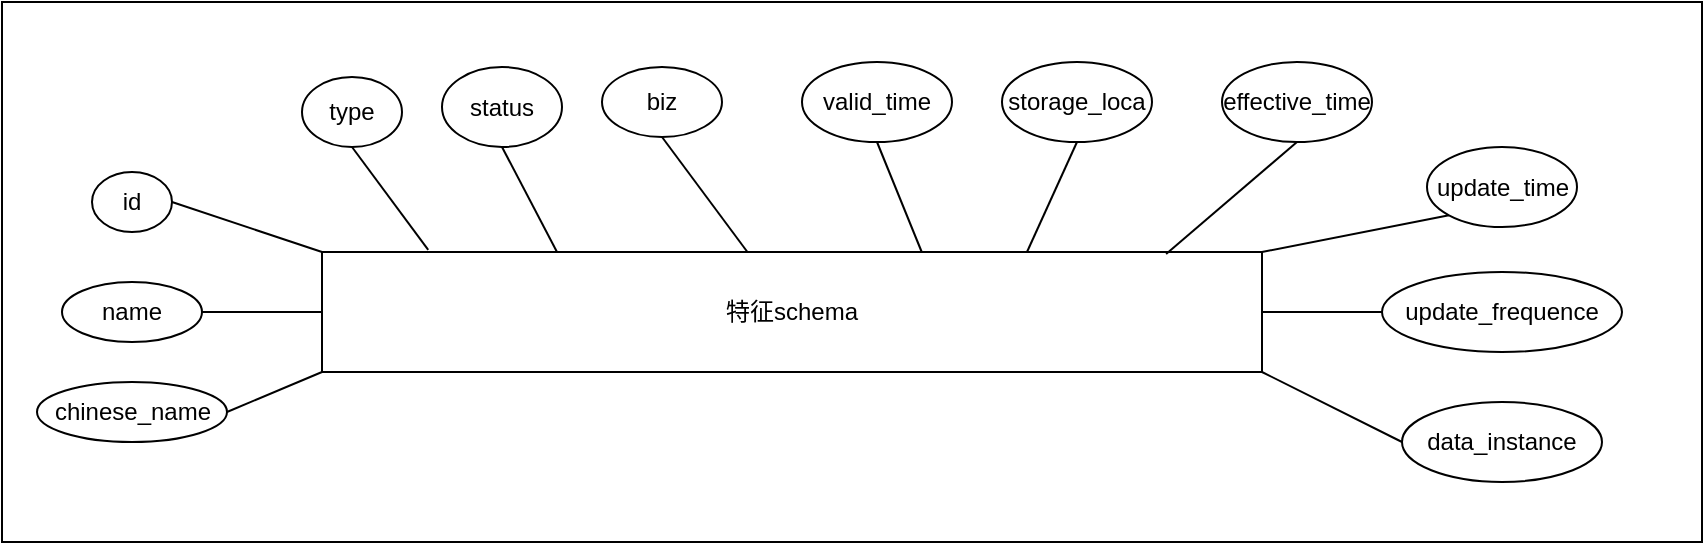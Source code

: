 <mxfile version="13.7.9" type="github">
  <diagram id="rbDomPj0xeD_tB7KxHFC" name="Page-1">
    <mxGraphModel dx="1188" dy="688" grid="1" gridSize="10" guides="1" tooltips="1" connect="1" arrows="1" fold="1" page="1" pageScale="1" pageWidth="827" pageHeight="1169" math="0" shadow="0">
      <root>
        <mxCell id="0" />
        <mxCell id="1" parent="0" />
        <mxCell id="oaQE3iwZD-TlXpUjB8Jf-1" value="" style="rounded=0;whiteSpace=wrap;html=1;align=left;" vertex="1" parent="1">
          <mxGeometry x="40" y="310" width="850" height="270" as="geometry" />
        </mxCell>
        <mxCell id="oaQE3iwZD-TlXpUjB8Jf-2" style="rounded=0;orthogonalLoop=1;jettySize=auto;html=1;exitX=0;exitY=0.5;exitDx=0;exitDy=0;entryX=1;entryY=0.5;entryDx=0;entryDy=0;endArrow=none;endFill=0;" edge="1" parent="1" source="oaQE3iwZD-TlXpUjB8Jf-8" target="oaQE3iwZD-TlXpUjB8Jf-11">
          <mxGeometry relative="1" as="geometry" />
        </mxCell>
        <mxCell id="oaQE3iwZD-TlXpUjB8Jf-3" style="edgeStyle=none;rounded=0;orthogonalLoop=1;jettySize=auto;html=1;exitX=0.113;exitY=-0.017;exitDx=0;exitDy=0;entryX=0.5;entryY=1;entryDx=0;entryDy=0;endArrow=none;endFill=0;exitPerimeter=0;" edge="1" parent="1" source="oaQE3iwZD-TlXpUjB8Jf-8" target="oaQE3iwZD-TlXpUjB8Jf-10">
          <mxGeometry relative="1" as="geometry" />
        </mxCell>
        <mxCell id="oaQE3iwZD-TlXpUjB8Jf-4" style="edgeStyle=none;rounded=0;orthogonalLoop=1;jettySize=auto;html=1;entryX=0.5;entryY=1;entryDx=0;entryDy=0;endArrow=none;endFill=0;" edge="1" parent="1" source="oaQE3iwZD-TlXpUjB8Jf-8" target="oaQE3iwZD-TlXpUjB8Jf-12">
          <mxGeometry relative="1" as="geometry" />
        </mxCell>
        <mxCell id="oaQE3iwZD-TlXpUjB8Jf-5" style="edgeStyle=none;rounded=0;orthogonalLoop=1;jettySize=auto;html=1;exitX=0;exitY=1;exitDx=0;exitDy=0;entryX=1;entryY=0.5;entryDx=0;entryDy=0;endArrow=none;endFill=0;" edge="1" parent="1" source="oaQE3iwZD-TlXpUjB8Jf-8" target="oaQE3iwZD-TlXpUjB8Jf-14">
          <mxGeometry relative="1" as="geometry" />
        </mxCell>
        <mxCell id="oaQE3iwZD-TlXpUjB8Jf-6" style="edgeStyle=none;rounded=0;orthogonalLoop=1;jettySize=auto;html=1;exitX=0.638;exitY=0;exitDx=0;exitDy=0;entryX=0.5;entryY=1;entryDx=0;entryDy=0;endArrow=none;endFill=0;exitPerimeter=0;" edge="1" parent="1" source="oaQE3iwZD-TlXpUjB8Jf-8" target="oaQE3iwZD-TlXpUjB8Jf-15">
          <mxGeometry relative="1" as="geometry" />
        </mxCell>
        <mxCell id="oaQE3iwZD-TlXpUjB8Jf-7" style="edgeStyle=none;rounded=0;orthogonalLoop=1;jettySize=auto;html=1;exitX=0.25;exitY=0;exitDx=0;exitDy=0;entryX=0.5;entryY=1;entryDx=0;entryDy=0;endArrow=none;endFill=0;" edge="1" parent="1" source="oaQE3iwZD-TlXpUjB8Jf-8" target="oaQE3iwZD-TlXpUjB8Jf-16">
          <mxGeometry relative="1" as="geometry" />
        </mxCell>
        <mxCell id="oaQE3iwZD-TlXpUjB8Jf-8" value="特征schema" style="rounded=0;whiteSpace=wrap;html=1;" vertex="1" parent="1">
          <mxGeometry x="200" y="435" width="470" height="60" as="geometry" />
        </mxCell>
        <mxCell id="oaQE3iwZD-TlXpUjB8Jf-9" value="id" style="ellipse;whiteSpace=wrap;html=1;" vertex="1" parent="1">
          <mxGeometry x="85" y="395" width="40" height="30" as="geometry" />
        </mxCell>
        <mxCell id="oaQE3iwZD-TlXpUjB8Jf-10" value="type" style="ellipse;whiteSpace=wrap;html=1;align=center;spacingTop=0;spacing=2;" vertex="1" parent="1">
          <mxGeometry x="190" y="347.5" width="50" height="35" as="geometry" />
        </mxCell>
        <mxCell id="oaQE3iwZD-TlXpUjB8Jf-11" value="name" style="ellipse;whiteSpace=wrap;html=1;" vertex="1" parent="1">
          <mxGeometry x="70" y="450" width="70" height="30" as="geometry" />
        </mxCell>
        <mxCell id="oaQE3iwZD-TlXpUjB8Jf-12" value="biz" style="ellipse;whiteSpace=wrap;html=1;align=center;spacingTop=0;spacing=2;" vertex="1" parent="1">
          <mxGeometry x="340" y="342.5" width="60" height="35" as="geometry" />
        </mxCell>
        <mxCell id="oaQE3iwZD-TlXpUjB8Jf-13" value="" style="endArrow=none;html=1;entryX=1;entryY=0.5;entryDx=0;entryDy=0;exitX=0;exitY=0;exitDx=0;exitDy=0;" edge="1" parent="1" source="oaQE3iwZD-TlXpUjB8Jf-8" target="oaQE3iwZD-TlXpUjB8Jf-9">
          <mxGeometry width="50" height="50" relative="1" as="geometry">
            <mxPoint x="590" y="560" as="sourcePoint" />
            <mxPoint x="640" y="510" as="targetPoint" />
          </mxGeometry>
        </mxCell>
        <mxCell id="oaQE3iwZD-TlXpUjB8Jf-14" value="chinese_name" style="ellipse;whiteSpace=wrap;html=1;" vertex="1" parent="1">
          <mxGeometry x="57.5" y="500" width="95" height="30" as="geometry" />
        </mxCell>
        <mxCell id="oaQE3iwZD-TlXpUjB8Jf-15" value="valid_time" style="ellipse;whiteSpace=wrap;html=1;align=center;spacingTop=0;spacing=2;" vertex="1" parent="1">
          <mxGeometry x="440" y="340" width="75" height="40" as="geometry" />
        </mxCell>
        <mxCell id="oaQE3iwZD-TlXpUjB8Jf-16" value="status" style="ellipse;whiteSpace=wrap;html=1;align=center;spacingTop=0;spacing=2;" vertex="1" parent="1">
          <mxGeometry x="260" y="342.5" width="60" height="40" as="geometry" />
        </mxCell>
        <mxCell id="oaQE3iwZD-TlXpUjB8Jf-22" style="rounded=0;orthogonalLoop=1;jettySize=auto;html=1;exitX=0.5;exitY=1;exitDx=0;exitDy=0;entryX=0.75;entryY=0;entryDx=0;entryDy=0;endArrow=none;endFill=0;" edge="1" parent="1" source="oaQE3iwZD-TlXpUjB8Jf-17" target="oaQE3iwZD-TlXpUjB8Jf-8">
          <mxGeometry relative="1" as="geometry" />
        </mxCell>
        <mxCell id="oaQE3iwZD-TlXpUjB8Jf-17" value="storage_loca" style="ellipse;whiteSpace=wrap;html=1;align=center;spacingTop=0;spacing=2;" vertex="1" parent="1">
          <mxGeometry x="540" y="340" width="75" height="40" as="geometry" />
        </mxCell>
        <mxCell id="oaQE3iwZD-TlXpUjB8Jf-23" style="edgeStyle=none;rounded=0;orthogonalLoop=1;jettySize=auto;html=1;exitX=0.5;exitY=1;exitDx=0;exitDy=0;entryX=0.898;entryY=0.017;entryDx=0;entryDy=0;entryPerimeter=0;endArrow=none;endFill=0;" edge="1" parent="1" source="oaQE3iwZD-TlXpUjB8Jf-18" target="oaQE3iwZD-TlXpUjB8Jf-8">
          <mxGeometry relative="1" as="geometry" />
        </mxCell>
        <mxCell id="oaQE3iwZD-TlXpUjB8Jf-18" value="effective_time" style="ellipse;whiteSpace=wrap;html=1;align=center;spacingTop=0;spacing=2;" vertex="1" parent="1">
          <mxGeometry x="650" y="340" width="75" height="40" as="geometry" />
        </mxCell>
        <mxCell id="oaQE3iwZD-TlXpUjB8Jf-24" style="edgeStyle=none;rounded=0;orthogonalLoop=1;jettySize=auto;html=1;exitX=0;exitY=1;exitDx=0;exitDy=0;entryX=1;entryY=0;entryDx=0;entryDy=0;endArrow=none;endFill=0;" edge="1" parent="1" source="oaQE3iwZD-TlXpUjB8Jf-19" target="oaQE3iwZD-TlXpUjB8Jf-8">
          <mxGeometry relative="1" as="geometry" />
        </mxCell>
        <mxCell id="oaQE3iwZD-TlXpUjB8Jf-19" value="update_time" style="ellipse;whiteSpace=wrap;html=1;align=center;spacingTop=0;spacing=2;" vertex="1" parent="1">
          <mxGeometry x="752.5" y="382.5" width="75" height="40" as="geometry" />
        </mxCell>
        <mxCell id="oaQE3iwZD-TlXpUjB8Jf-25" style="edgeStyle=none;rounded=0;orthogonalLoop=1;jettySize=auto;html=1;exitX=0;exitY=0.5;exitDx=0;exitDy=0;entryX=1;entryY=0.5;entryDx=0;entryDy=0;endArrow=none;endFill=0;" edge="1" parent="1" source="oaQE3iwZD-TlXpUjB8Jf-20" target="oaQE3iwZD-TlXpUjB8Jf-8">
          <mxGeometry relative="1" as="geometry" />
        </mxCell>
        <mxCell id="oaQE3iwZD-TlXpUjB8Jf-20" value="update_frequence" style="ellipse;whiteSpace=wrap;html=1;align=center;spacingTop=0;spacing=2;" vertex="1" parent="1">
          <mxGeometry x="730" y="445" width="120" height="40" as="geometry" />
        </mxCell>
        <mxCell id="oaQE3iwZD-TlXpUjB8Jf-26" style="edgeStyle=none;rounded=0;orthogonalLoop=1;jettySize=auto;html=1;exitX=0;exitY=0.5;exitDx=0;exitDy=0;entryX=1;entryY=1;entryDx=0;entryDy=0;endArrow=none;endFill=0;" edge="1" parent="1" source="oaQE3iwZD-TlXpUjB8Jf-21" target="oaQE3iwZD-TlXpUjB8Jf-8">
          <mxGeometry relative="1" as="geometry" />
        </mxCell>
        <mxCell id="oaQE3iwZD-TlXpUjB8Jf-21" value="data_instance" style="ellipse;whiteSpace=wrap;html=1;align=center;spacingTop=0;spacing=2;" vertex="1" parent="1">
          <mxGeometry x="740" y="510" width="100" height="40" as="geometry" />
        </mxCell>
      </root>
    </mxGraphModel>
  </diagram>
</mxfile>
